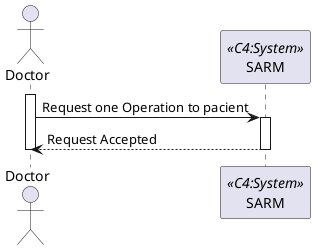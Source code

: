 @startuml level1

actor "Doctor" as Doctor
participant SYS as "SARM" <<C4:System>>

activate Doctor

Doctor -> SYS:Request one Operation to pacient
activate SYS

    SYS-->Doctor:Request Accepted
deactivate SYS


deactivate Doctor

@enduml